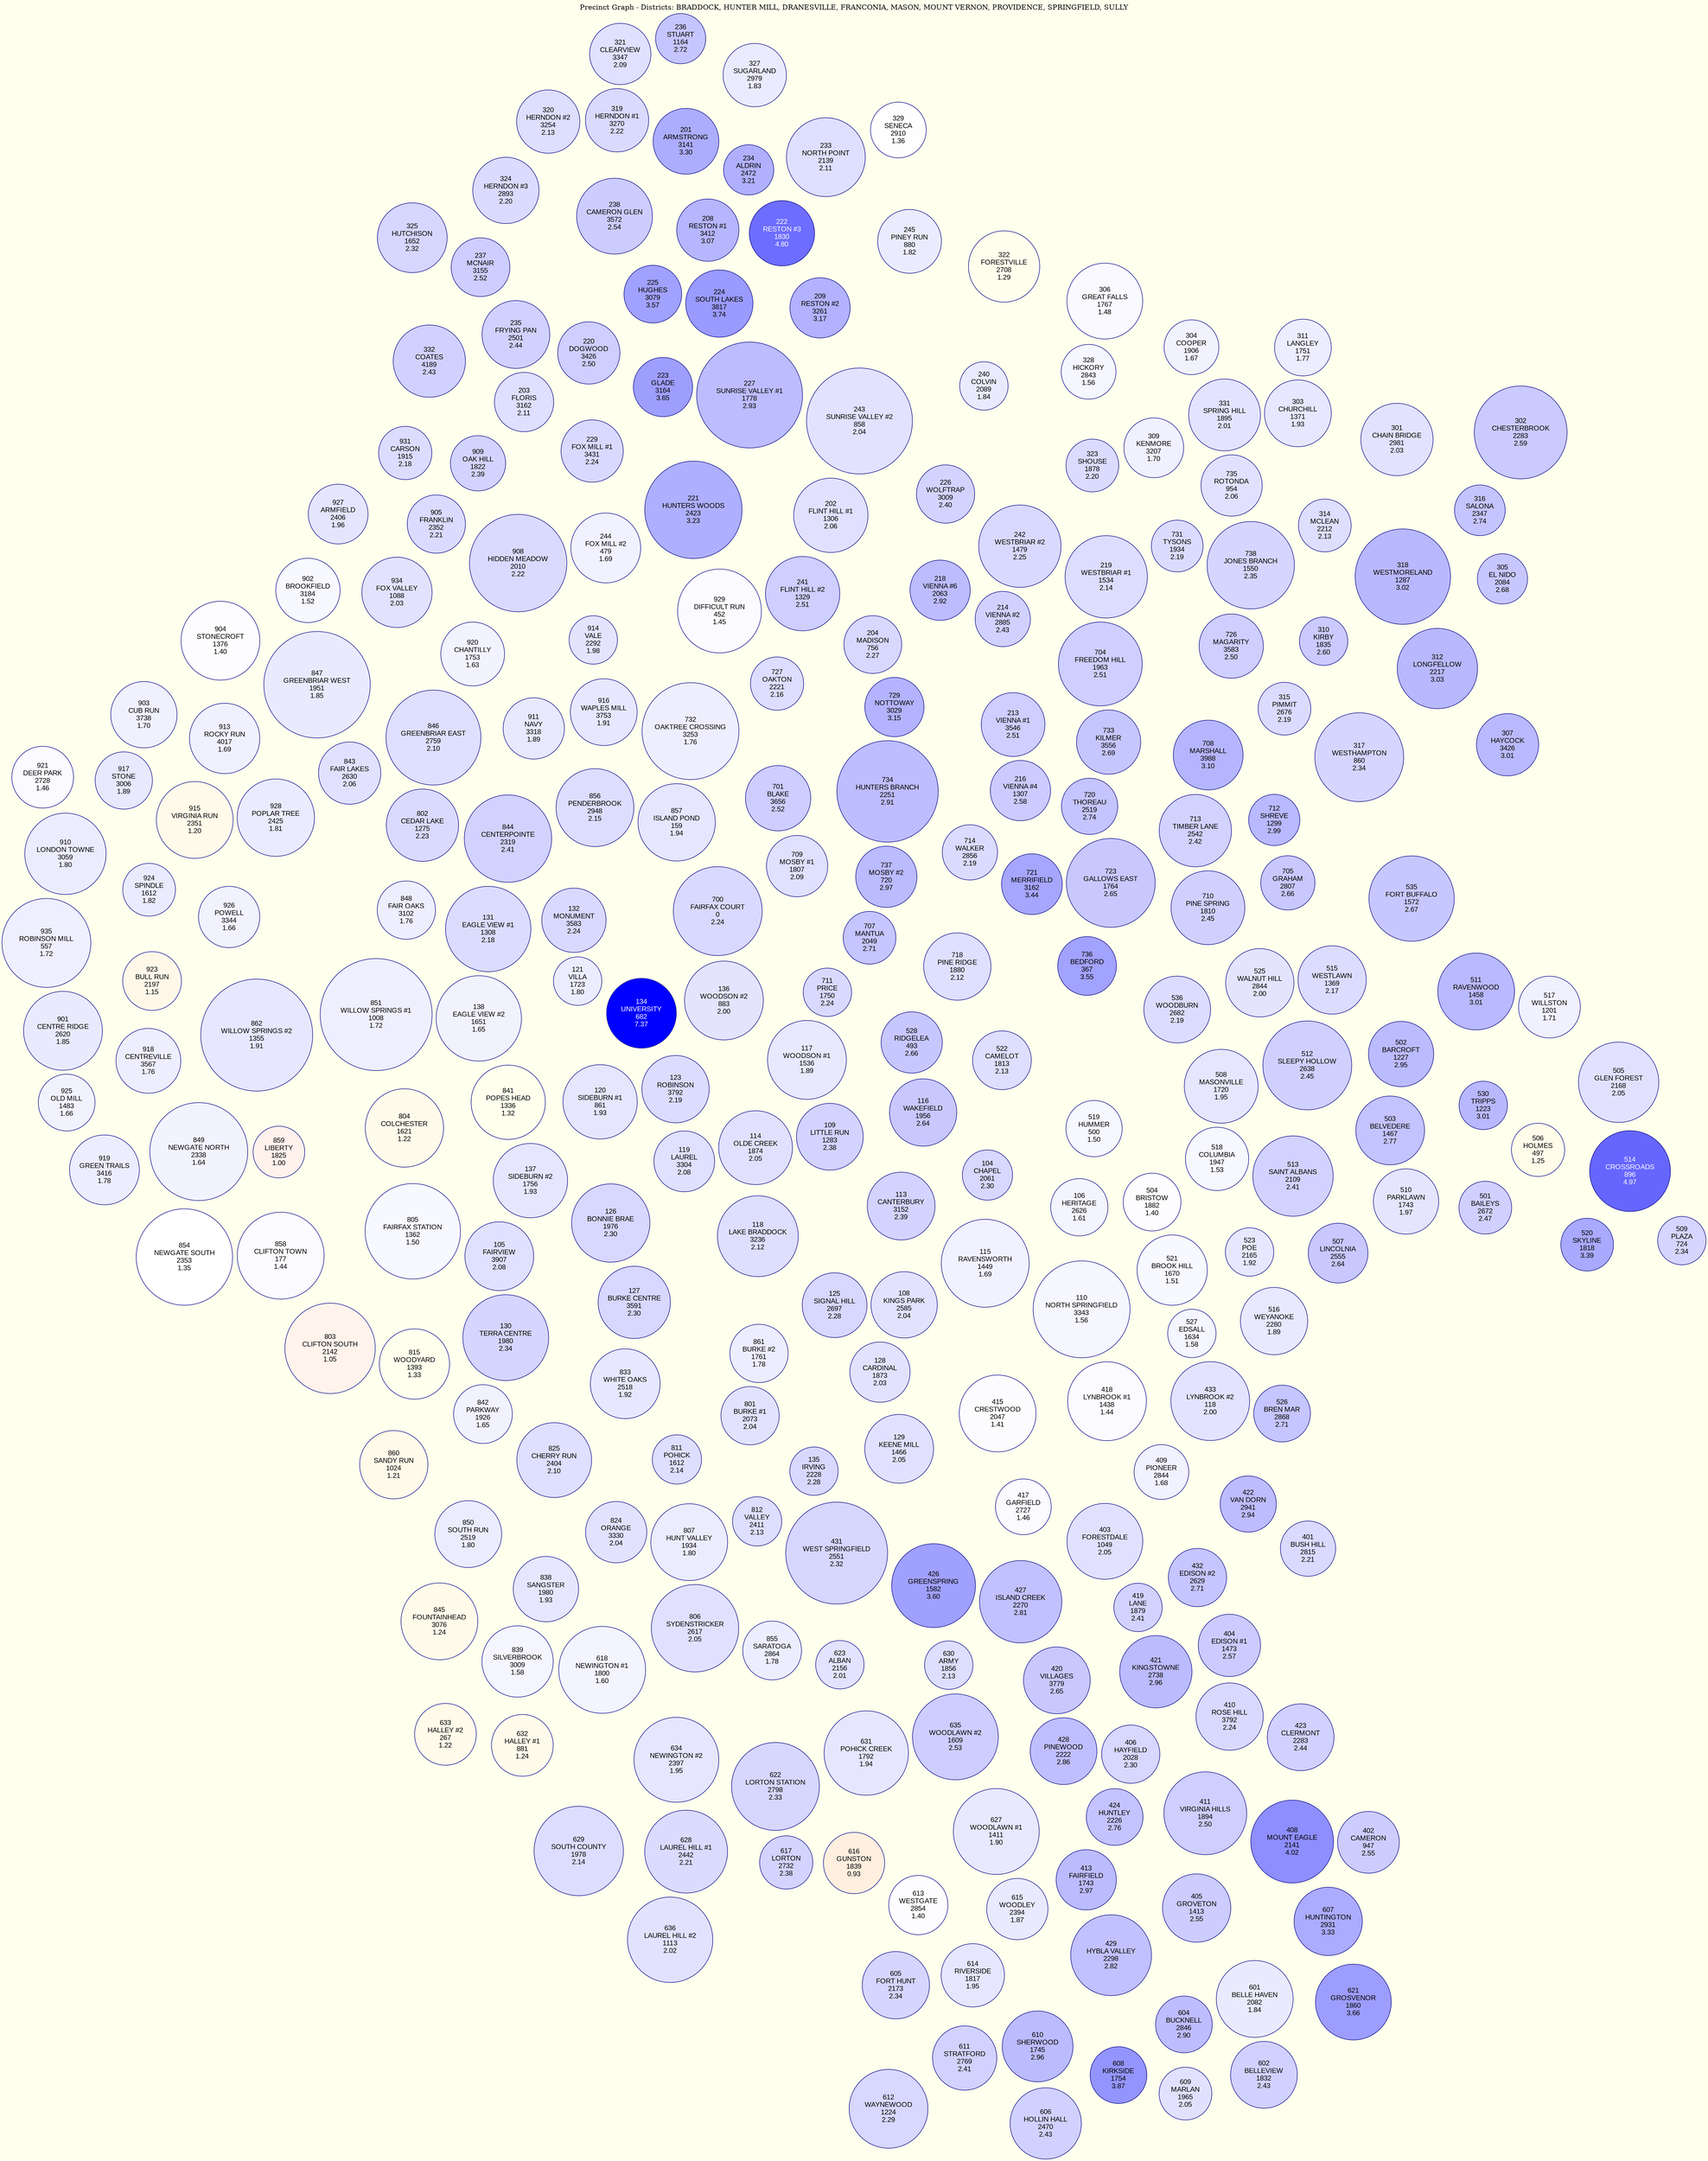 strict graph G {
	graph [bb="0,0,3382.8,4333.1",
		beautify=true,
		bgcolor="#FFFFED",
		label="Precinct Graph - Districts: BRADDOCK, HUNTER MILL, DRANESVILLE, FRANCONIA, MASON, MOUNT VERNON, PROVIDENCE, SPRINGFIELD, SULLY",
		labelloc=t,
		layout=sfdp,
		lheight=0.21,
		lp="1691.4,4321.6",
		lwidth=15.18,
		model=subset,
		overlap=false,
		rotation=105,
		smoothing=triangle,
		splines=none
	];
	node [color=darkblue,
		fontname=Arial,
		label="\N",
		shape=circle,
		style=filled
	];
	edge [color="#666666"];
	subgraph BRADDOCK {
		graph [color=blue,
			label="District BRADDOCK"
		];
		104	[fillcolor="#d7d7ff",
			fontcolor=black,
			height=1.3889,
			label="104\nCHAPEL\n2061\n2.30",
			pos="1652.4,2346",
			width=1.3889];
		106	[fillcolor="#f4f4ff",
			fontcolor=black,
			height=1.5833,
			label="106\nHERITAGE\n2626\n1.61",
			pos="1742.2,2498.6",
			width=1.5833];
		104 -- 106;
		108	[fillcolor="#e2e2ff",
			fontcolor=black,
			height=1.8333,
			label="108\nKINGS PARK\n2585\n2.04",
			pos="1388.5,2467.6",
			width=1.8333];
		104 -- 108;
		113	[fillcolor="#d3d3ff",
			fontcolor=black,
			height=1.875,
			label="113\nCANTERBURY\n3152\n2.39",
			pos="1486.7,2316",
			width=1.875];
		104 -- 113;
		115	[fillcolor="#f1f1ff",
			fontcolor=black,
			height=2.4306,
			label="115\nRAVENSWORTH\n1449\n1.69",
			pos="1550.1,2491.6",
			width=2.4306];
		104 -- 115;
		116	[fillcolor="#c8c8ff",
			fontcolor=black,
			height=1.8611,
			label="116\nWAKEFIELD\n1956\n2.64",
			pos="1630.9,2221",
			width=1.8611];
		104 -- 116;
		522	[fillcolor="#dedeff",
			fontcolor=black,
			height=1.625,
			label="522\nCAMELOT\n1813\n2.13",
			pos="1829.1,2211",
			width=1.625];
		104 -- 522;
		110	[fillcolor="#f6f6ff",
			fontcolor=black,
			height=2.6806,
			label="110\nNORTH SPRINGFIELD\n3343\n1.56",
			pos="1652.6,2683.6",
			width=2.6806];
		106 -- 110;
		504	[fillcolor="#fdfdff",
			fontcolor=black,
			height=1.5972,
			label="504\nBRISTOW\n1882\n1.40",
			pos="1874.5,2575.4",
			width=1.5972];
		106 -- 504;
		519	[fillcolor="#f7f7ff",
			fontcolor=black,
			height=1.5556,
			label="519\nHUMMER\n500\n1.50",
			pos="1917.2,2384.3",
			width=1.5556];
		106 -- 519;
		521	[fillcolor="#f8f8ff",
			fontcolor=black,
			height=1.9444,
			label="521\nBROOK HILL\n1670\n1.51",
			pos="1833.6,2712.2",
			width=1.9444];
		106 -- 521;
		108 -- 113;
		108 -- 115;
		125	[fillcolor="#d7d7ff",
			fontcolor=black,
			height=1.7917,
			label="125\nSIGNAL HILL\n2697\n2.28",
			pos="1258.4,2329",
			width=1.7917];
		108 -- 125;
		128	[fillcolor="#e2e2ff",
			fontcolor=black,
			height=1.6667,
			label="128\nCARDINAL\n1873\n2.03",
			pos="1292.1,2602.7",
			width=1.6667];
		108 -- 128;
		113 -- 116;
		113 -- 125;
		116 -- 522;
		117	[fillcolor="#e8e8ff",
			fontcolor=black,
			height=2.1806,
			label="117\nWOODSON #1\n1536\n1.89",
			pos="1466.7,1988.4",
			width=2.1806];
		116 -- 117;
		528	[fillcolor="#c7c7ff",
			fontcolor=black,
			height=1.6944,
			label="528\nRIDGELEA\n493\n2.66",
			pos="1701.5,2084.9",
			width=1.6944];
		116 -- 528;
		110 -- 115;
		110 -- 521;
		415	[fillcolor="#fcfcff",
			fontcolor=black,
			height=2.125,
			label="415\nCRESTWOOD\n2047\n1.41",
			pos="1445,2761.1",
			width=2.125];
		110 -- 415;
		418	[fillcolor="#fbfbff",
			fontcolor=black,
			height=2.1806,
			label="418\nLYNBROOK #1\n1438\n1.44",
			pos="1672.9,2866.7",
			width=2.1806];
		110 -- 418;
		527	[fillcolor="#f5f5ff",
			fontcolor=black,
			height=1.3356,
			label="527\nEDSALL\n1634\n1.58",
			pos="1883.3,2838.8",
			width=1.3356];
		110 -- 527;
		861	[fillcolor="#ededff",
			fontcolor=black,
			height=1.6111,
			label="861\nBURKE #2\n1761\n1.78",
			pos="1091.1,2421.3",
			width=1.6111];
		125 -- 861;
		128 -- 861;
		128 -- 415;
		129	[fillcolor="#e1e1ff",
			fontcolor=black,
			height=1.9028,
			label="129\nKEENE MILL\n1466\n2.05",
			pos="1274.9,2739.5",
			width=1.9028];
		128 -- 129;
		135	[fillcolor="#d8d8ff",
			fontcolor=black,
			height=1.3356,
			label="135\nIRVING\n2228\n2.28",
			pos="1142.2,2689",
			width=1.3356];
		128 -- 135;
		801	[fillcolor="#e2e2ff",
			fontcolor=black,
			height=1.6111,
			label="801\nBURKE #1\n2073\n2.04",
			pos="1055,2574.9",
			width=1.6111];
		128 -- 801;
		117 -- 528;
		123	[fillcolor="#dcdcff",
			fontcolor=black,
			height=1.8611,
			label="123\nROBINSON\n3792\n2.19",
			pos="1233.6,1896.1",
			width=1.8611];
		117 -- 123;
		700	[fillcolor="#d9d9ff",
			fontcolor=black,
			height=2.4583,
			label="700\nFAIRFAX COURT\n0\n2.24",
			pos="1448.6,1647",
			width=2.4583];
		117 -- 700;
		136	[fillcolor="#e4e4ff",
			fontcolor=black,
			height=2.1806,
			label="136\nWOODSON #2\n883\n2.00",
			pos="1387.2,1823.4",
			width=2.1806];
		117 -- 136;
		711	[fillcolor="#d9d9ff",
			fontcolor=black,
			height=1.3356,
			label="711\nPRICE\n1750\n2.24",
			pos="1601.3,1961.5",
			width=1.3356];
		117 -- 711;
		105	[fillcolor="#e0e0ff",
			fontcolor=black,
			height=1.9028,
			label="105\nFAIRVIEW\n3907\n2.08",
			pos="790.84,2080.6",
			width=1.9028];
		126	[fillcolor="#d7d7ff",
			fontcolor=black,
			height=2.1667,
			label="126\nBONNIE BRAE\n1976\n2.30",
			pos="945.52,2073.2",
			width=2.1667];
		105 -- 126;
		127	[fillcolor="#d7d7ff",
			fontcolor=black,
			height=2,
			label="127\nBURKE CENTRE\n3591\n2.30",
			pos="940.09,2244.4",
			width=2];
		105 -- 127;
		130	[fillcolor="#d5d5ff",
			fontcolor=black,
			height=2.375,
			label="130\nTERRA CENTRE\n1980\n2.34",
			pos="724.46,2242.6",
			width=2.375];
		105 -- 130;
		137	[fillcolor="#e6e6ff",
			fontcolor=black,
			height=2.0556,
			label="137\nSIDEBURN #2\n1756\n1.93",
			pos="837.74,1913.1",
			width=2.0556];
		105 -- 137;
		805	[fillcolor="#f8f8ff",
			fontcolor=black,
			height=2.6389,
			label="805\nFAIRFAX STATION\n1362\n1.50",
			pos="657.78,1908.8",
			width=2.6389];
		105 -- 805;
		815	[fillcolor="#ff100100",
			fontcolor=black,
			height=1.9444,
			label="815\nWOODYARD\n1393\n1.33",
			pos="552.62,2161.3",
			width=1.9444];
		105 -- 815;
		126 -- 137;
		127 -- 130;
		127 -- 861;
		833	[fillcolor="#e7e7ff",
			fontcolor=black,
			height=1.9306,
			label="833\nWHITE OAKS\n2518\n1.92",
			pos="846.35,2437",
			width=1.9306];
		127 -- 833;
		130 -- 815;
		842	[fillcolor="#f2f2ff",
			fontcolor=black,
			height=1.625,
			label="842\nPARKWAY\n1926\n1.65",
			pos="578.03,2394.6",
			width=1.625];
		130 -- 842;
		841	[fillcolor="#ff100100",
			fontcolor=black,
			height=2.0556,
			label="841\nPOPES HEAD\n1336\n1.32",
			pos="890.86,1757.1",
			width=2.0556];
		137 -- 841;
		129 -- 415;
		129 -- 135;
		431	[fillcolor="#d6d6ff",
			fontcolor=black,
			height=2.8194,
			label="431\nWEST SPRINGFIELD\n2551\n2.32",
			pos="1096.8,2862.7",
			width=2.8194];
		129 -- 431;
		135 -- 431;
		812	[fillcolor="#dedeff",
			fontcolor=black,
			height=1.3611,
			label="812\nVALLEY\n2411\n2.13",
			pos="961.57,2701.1",
			width=1.3611];
		135 -- 812;
		109	[fillcolor="#d3d3ff",
			fontcolor=black,
			height=1.8472,
			label="109\nLITTLE RUN\n1283\n2.38",
			pos="1453.8,2173.9",
			width=1.8472];
		109 -- 113;
		109 -- 116;
		109 -- 117;
		114	[fillcolor="#e1e1ff",
			fontcolor=black,
			height=2.0417,
			label="114\nOLDE CREEK\n1874\n2.05",
			pos="1299.7,2046.6",
			width=2.0417];
		109 -- 114;
		118	[fillcolor="#dedeff",
			fontcolor=black,
			height=2.2361,
			label="118\nLAKE BRADDOCK\n3236\n2.12",
			pos="1137.2,2175.9",
			width=2.2361];
		109 -- 118;
		114 -- 117;
		114 -- 118;
		114 -- 123;
		118 -- 125;
		118 -- 126;
		118 -- 127;
		118 -- 861;
		118 -- 123;
		119	[fillcolor="#e0e0ff",
			fontcolor=black,
			height=1.6806,
			label="119\nLAUREL\n3304\n2.08",
			pos="1092.1,2026.8",
			width=1.6806];
		118 -- 119;
		123 -- 136;
		134	[fillcolor="#0000ff",
			fontcolor=white,
			height=1.9306,
			label="134\nUNIVERSITY\n682\n7.37",
			pos="1231.1,1742.3",
			width=1.9306];
		123 -- 134;
		136 -- 700;
		119 -- 126;
		119 -- 123;
		120	[fillcolor="#e6e6ff",
			fontcolor=black,
			height=2.0556,
			label="120\nSIDEBURN #1\n861\n1.93",
			pos="1063,1865.1",
			width=2.0556];
		119 -- 120;
		134 -- 700;
		134 -- 136;
		120 -- 126;
		120 -- 137;
		120 -- 841;
		120 -- 123;
		120 -- 134;
		121	[fillcolor="#ececff",
			fontcolor=black,
			height=1.3356,
			label="121\nVILLA\n1723\n1.80",
			pos="1134.5,1604.4",
			width=1.3356];
		121 -- 700;
		121 -- 134;
		132	[fillcolor="#d9d9ff",
			fontcolor=black,
			height=1.7778,
			label="132\nMONUMENT\n3583\n2.24",
			pos="1232.8,1439.9",
			width=1.7778];
		121 -- 132;
		138	[fillcolor="#f2f2ff",
			fontcolor=black,
			height=2.3611,
			label="138\nEAGLE VIEW #2\n1651\n1.65",
			pos="934.16,1590.1",
			width=2.3611];
		121 -- 138;
		132 -- 700;
		132 -- 138;
		848	[fillcolor="#eeeeff",
			fontcolor=black,
			height=1.6111,
			label="848\nFAIR OAKS\n3102\n1.76",
			pos="867.82,1331",
			width=1.6111];
		132 -- 848;
		844	[fillcolor="#d2d2ff",
			fontcolor=black,
			height=2.4167,
			label="844\nCENTERPOINTE\n2319\n2.41",
			pos="1208.9,1232",
			width=2.4167];
		132 -- 844;
		856	[fillcolor="#ddddff",
			fontcolor=black,
			height=2.1528,
			label="856\nPENDERBROOK\n2948\n2.15",
			pos="1381.6,1289.4",
			width=2.1528];
		132 -- 856;
		138 -- 848;
		804	[fillcolor="#ff104104",
			fontcolor=black,
			height=2.1667,
			label="804\nCOLCHESTER\n1621\n1.22",
			pos="725.19,1726.9",
			width=2.1667];
		138 -- 804;
		851	[fillcolor="#efefff",
			fontcolor=black,
			height=3.0972,
			label="851\nWILLOW SPRINGS #1\n1008\n1.72",
			pos="729.6,1525.7",
			width=3.0972];
		138 -- 851;
		131	[fillcolor="#dcdcff",
			fontcolor=black,
			height=2.3611,
			label="131\nEAGLE VIEW #1\n1308\n2.18",
			pos="1037.4,1412",
			width=2.3611];
		131 -- 132;
		131 -- 138;
		131 -- 848;
	}
	subgraph HUNTERMILL {
		graph [color=blue,
			label="District HUNTER MILL"
		];
		201	[fillcolor="#adadff",
			fontcolor=black,
			height=1.8194,
			label="201\nARMSTRONG\n3141\n3.30",
			pos="2184.3,308.58",
			width=1.8194];
		233	[fillcolor="#dfdfff",
			fontcolor=black,
			height=2.1806,
			label="233\nNORTH POINT\n2139\n2.11",
			pos="2414.5,510.71",
			width=2.1806];
		201 -- 233;
		234	[fillcolor="#b0b0ff",
			fontcolor=black,
			height=1.3889,
			label="234\nALDRIN\n2472\n3.21",
			pos="2262.3,432.11",
			width=1.3889];
		201 -- 234;
		236	[fillcolor="#c5c5ff",
			fontcolor=black,
			height=1.3889,
			label="236\nSTUART\n1164\n2.72",
			pos="2301.6,108.44",
			width=1.3889];
		201 -- 236;
		238	[fillcolor="#ccccff",
			fontcolor=black,
			height=2.0972,
			label="238\nCAMERON GLEN\n3572\n2.54",
			pos="1973.9,337.71",
			width=2.0972];
		201 -- 238;
		327	[fillcolor="#ebebff",
			fontcolor=black,
			height=1.75,
			label="327\nSUGARLAND\n2979\n1.83",
			pos="2323.8,297.97",
			width=1.75];
		201 -- 327;
		233 -- 234;
		233 -- 327;
		245	[fillcolor="#ebebff",
			fontcolor=black,
			height=1.7639,
			label="245\nPINEY RUN\n880\n1.82",
			pos="2459.1,740.73",
			width=1.7639];
		233 -- 245;
		329	[fillcolor="#fffefe",
			fontcolor=black,
			height=1.5417,
			label="329\nSENECA\n2910\n1.36",
			pos="2559.2,514.44",
			width=1.5417];
		233 -- 329;
		208	[fillcolor="#b6b6ff",
			fontcolor=black,
			height=1.7222,
			label="208\nRESTON #1\n3412\n3.07",
			pos="2124.6,499.29",
			width=1.7222];
		234 -- 208;
		236 -- 327;
		319	[fillcolor="#dadaff",
			fontcolor=black,
			height=1.75,
			label="319\nHERNDON #1\n3270\n2.22",
			pos="2047.6,190.33",
			width=1.75];
		236 -- 319;
		324	[fillcolor="#dbdbff",
			fontcolor=black,
			height=1.8333,
			label="324\nHERNDON #3\n2893\n2.20",
			pos="1819.1,252.33",
			width=1.8333];
		238 -- 324;
		245 -- 329;
		240	[fillcolor="#eaeaff",
			fontcolor=black,
			height=1.3356,
			label="240\nCOLVIN\n2089\n1.84",
			pos="2485.4,904.13",
			width=1.3356];
		245 -- 240;
		322	[fillcolor="#ff101101",
			fontcolor=black,
			height=1.9722,
			label="322\nFORESTVILLE\n2708\n1.29",
			pos="2612.5,789.29",
			width=1.9722];
		245 -- 322;
		208 -- 238;
		209	[fillcolor="#b2b2ff",
			fontcolor=black,
			height=1.6667,
			label="209\nRESTON #2\n3261\n3.17",
			pos="2301.3,706.05",
			width=1.6667];
		208 -- 209;
		222	[fillcolor="#6d6dff",
			fontcolor=white,
			height=1.8056,
			label="222\nRESTON #3\n1830\n4.80",
			pos="2260.9,569.87",
			width=1.8056];
		208 -- 222;
		224	[fillcolor="#9a9aff",
			fontcolor=black,
			height=1.8611,
			label="224\nSOUTH LAKES\n3817\n3.74",
			pos="2104.8,636.32",
			width=1.8611];
		208 -- 224;
		202	[fillcolor="#e1e1ff",
			fontcolor=black,
			height=2.0556,
			label="202\nFLINT HILL #1\n1306\n2.06",
			pos="2127,1088.1",
			width=2.0556];
		218	[fillcolor="#bcbcff",
			fontcolor=black,
			height=1.6667,
			label="218\nVIENNA #6\n2063\n2.92",
			pos="2114.4,1265.7",
			width=1.6667];
		202 -- 218;
		221	[fillcolor="#afafff",
			fontcolor=black,
			height=2.6944,
			label="221\nHUNTERS WOODS\n2423\n3.23",
			pos="1877.7,885.8",
			width=2.6944];
		202 -- 221;
		226	[fillcolor="#d3d3ff",
			fontcolor=black,
			height=1.6111,
			label="226\nWOLFTRAP\n3009\n2.40",
			pos="2309.2,1091.9",
			width=1.6111];
		202 -- 226;
		241	[fillcolor="#ceceff",
			fontcolor=black,
			height=2.0556,
			label="241\nFLINT HILL #2\n1329\n2.51",
			pos="1957.1,1141",
			width=2.0556];
		202 -- 241;
		243	[fillcolor="#e2e2ff",
			fontcolor=black,
			height=2.9306,
			label="243\nSUNRISE VALLEY #2\n858\n2.04",
			pos="2321.7,920.31",
			width=2.9306];
		202 -- 243;
		218 -- 241;
		229	[fillcolor="#d9d9ff",
			fontcolor=black,
			height=1.7222,
			label="229\nFOX MILL #1\n3431\n2.24",
			pos="1710.6,745.36",
			width=1.7222];
		221 -- 229;
		227	[fillcolor="#bcbcff",
			fontcolor=black,
			height=2.9306,
			label="227\nSUNRISE VALLEY #1\n1778\n2.93",
			pos="2102.6,817.08",
			width=2.9306];
		221 -- 227;
		223	[fillcolor="#9e9eff",
			fontcolor=black,
			height=1.6389,
			label="223\nGLADE\n3164\n3.65",
			pos="1929.9,674.44",
			width=1.6389];
		221 -- 223;
		244	[fillcolor="#f1f1ff",
			fontcolor=black,
			height=1.9306,
			label="244\nFOX MILL #2\n479\n1.69",
			pos="1695.7,887.76",
			width=1.9306];
		221 -- 244;
		914	[fillcolor="#e4e4ff",
			fontcolor=black,
			height=1.3356,
			label="914\nVALE\n2292\n1.98",
			pos="1552.5,989.82",
			width=1.3356];
		221 -- 914;
		929	[fillcolor="#fbfbff",
			fontcolor=black,
			height=2.3194,
			label="929\nDIFFICULT RUN\n452\n1.45",
			pos="1791.5,1074.4",
			width=2.3194];
		221 -- 929;
		226 -- 243;
		226 -- 240;
		242	[fillcolor="#d9d9ff",
			fontcolor=black,
			height=2.2778,
			label="242\nWESTBRIAR #2\n1479\n2.25",
			pos="2401,1242.6",
			width=2.2778];
		226 -- 242;
		241 -- 929;
		727	[fillcolor="#ddddff",
			fontcolor=black,
			height=1.4722,
			label="727\nOAKTON\n2221\n2.16",
			pos="1815.3,1291.8",
			width=1.4722];
		241 -- 727;
		229 -- 244;
		220	[fillcolor="#ceceff",
			fontcolor=black,
			height=1.7222,
			label="220\nDOGWOOD\n3426\n2.50",
			pos="1844.3,545.38",
			width=1.7222];
		229 -- 220;
		908	[fillcolor="#dadaff",
			fontcolor=black,
			height=2.6944,
			label="908\nHIDDEN MEADOW\n2010\n2.22",
			pos="1515.9,790.88",
			width=2.6944];
		229 -- 908;
		227 -- 243;
		223 -- 227;
		223 -- 224;
		225	[fillcolor="#a1a1ff",
			fontcolor=black,
			height=1.5972,
			label="225\nHUGHES\n3079\n3.57",
			pos="1972,531.5",
			width=1.5972];
		223 -- 225;
		244 -- 914;
		240 -- 243;
		309	[fillcolor="#f0f0ff",
			fontcolor=black,
			height=1.6528,
			label="309\nKENMORE\n3207\n1.70",
			pos="2683,1209.3",
			width=1.6528];
		240 -- 309;
		323	[fillcolor="#dbdbff",
			fontcolor=black,
			height=1.4583,
			label="323\nSHOUSE\n1878\n2.20",
			pos="2543.5,1151.4",
			width=1.4583];
		240 -- 323;
		328	[fillcolor="#f6f6ff",
			fontcolor=black,
			height=1.5139,
			label="328\nHICKORY\n2843\n1.56",
			pos="2643.4,1036.4",
			width=1.5139];
		240 -- 328;
		242 -- 323;
		203	[fillcolor="#dfdfff",
			fontcolor=black,
			height=1.6389,
			label="203\nFLORIS\n3162\n2.11",
			pos="1588.8,596.52",
			width=1.6389];
		203 -- 229;
		235	[fillcolor="#d1d1ff",
			fontcolor=black,
			height=1.875,
			label="235\nFRYING PAN\n2501\n2.44",
			pos="1706.8,461.88",
			width=1.875];
		203 -- 235;
		332	[fillcolor="#d1d1ff",
			fontcolor=black,
			height=2,
			label="332\nCOATES\n4189\n2.43",
			pos="1512,428.9",
			width=2];
		203 -- 332;
		909	[fillcolor="#d3d3ff",
			fontcolor=black,
			height=1.5278,
			label="909\nOAK HILL\n1822\n2.39",
			pos="1466.8,630.81",
			width=1.5278];
		203 -- 909;
		931	[fillcolor="#dcdcff",
			fontcolor=black,
			height=1.4722,
			label="931\nCARSON\n1915\n2.18",
			pos="1346.2,514.62",
			width=1.4722];
		203 -- 931;
		235 -- 324;
		235 -- 332;
		237	[fillcolor="#cdcdff",
			fontcolor=black,
			height=1.625,
			label="237\nMCNAIR\n3155\n2.52",
			pos="1686.4,327.86",
			width=1.625];
		235 -- 237;
		220 -- 238;
		220 -- 208;
		220 -- 324;
		220 -- 221;
		220 -- 223;
		220 -- 203;
		220 -- 235;
		220 -- 237;
		220 -- 225;
		237 -- 324;
		237 -- 332;
		204	[fillcolor="#d8d8ff",
			fontcolor=black,
			height=1.5972,
			label="204\nMADISON\n756\n2.27",
			pos="1983.5,1280.6",
			width=1.5972];
		204 -- 218;
		204 -- 241;
		204 -- 727;
		729	[fillcolor="#b3b3ff",
			fontcolor=black,
			height=1.6389,
			label="729\nNOTTOWAY\n3029\n3.15",
			pos="1954,1405.2",
			width=1.6389];
		204 -- 729;
		209 -- 233;
		209 -- 245;
		209 -- 227;
		209 -- 240;
		209 -- 222;
		209 -- 224;
		222 -- 234;
		224 -- 227;
		224 -- 220;
		224 -- 225;
		213	[fillcolor="#ceceff",
			fontcolor=black,
			height=1.7639,
			label="213\nVIENNA #1\n3546\n2.51",
			pos="2227,1530.5",
			width=1.7639];
		213 -- 218;
		214	[fillcolor="#d1d1ff",
			fontcolor=black,
			height=1.5278,
			label="214\nVIENNA #2\n2885\n2.43",
			pos="2256,1347.8",
			width=1.5278];
		213 -- 214;
		216	[fillcolor="#cbcbff",
			fontcolor=black,
			height=1.6667,
			label="216\nVIENNA #4\n1307\n2.58",
			pos="2184.4,1662.7",
			width=1.6667];
		213 -- 216;
		704	[fillcolor="#ceceff",
			fontcolor=black,
			height=2.3194,
			label="704\nFREEDOM HILL\n1963\n2.51",
			pos="2444.1,1591.9",
			width=2.3194];
		213 -- 704;
		720	[fillcolor="#c4c4ff",
			fontcolor=black,
			height=1.5556,
			label="720\nTHOREAU\n2519\n2.74",
			pos="2282.5,1865.8",
			width=1.5556];
		213 -- 720;
		733	[fillcolor="#c6c6ff",
			fontcolor=black,
			height=1.7778,
			label="733\nKILMER\n3556\n2.69",
			pos="2410.6,1747.5",
			width=1.7778];
		213 -- 733;
		214 -- 202;
		214 -- 218;
		214 -- 226;
		214 -- 242;
		219	[fillcolor="#ddddff",
			fontcolor=black,
			height=2.2778,
			label="219\nWESTBRIAR #1\n1534\n2.14",
			pos="2484.4,1415",
			width=2.2778];
		214 -- 219;
		216 -- 720;
		714	[fillcolor="#dbdbff",
			fontcolor=black,
			height=1.5278,
			label="714\nWALKER\n2856\n2.19",
			pos="2061.2,1737.3",
			width=1.5278];
		216 -- 714;
		219 -- 242;
		219 -- 704;
		731	[fillcolor="#dbdbff",
			fontcolor=black,
			height=1.4306,
			label="731\nTYSONS\n1934\n2.19",
			pos="2630.2,1550.5",
			width=1.4306];
		219 -- 731;
	}
	subgraph DRANESVILLE {
		graph [color=blue,
			label="District DRANESVILLE"
		];
		201;
		327;
		201 -- 327;
		233;
		233 -- 327;
		329;
		233 -- 329;
		236;
		236 -- 327;
		319;
		236 -- 319;
		238;
		324;
		238 -- 324;
		327 -- 329;
		245;
		245 -- 329;
		322;
		245 -- 322;
		319 -- 327;
		319 -- 324;
		320	[fillcolor="#dedeff",
			fontcolor=black,
			height=1.75,
			label="320\nHERNDON #2\n3254\n2.13",
			pos="1913,115.28",
			width=1.75];
		319 -- 320;
		321	[fillcolor="#e0e0ff",
			fontcolor=black,
			height=1.6944,
			label="321\nCLEARVIEW\n3347\n2.09",
			pos="2181.2,61",
			width=1.6944];
		319 -- 321;
		332;
		324 -- 332;
		325	[fillcolor="#d6d6ff",
			fontcolor=black,
			height=1.9306,
			label="325\nHUTCHISON\n1652\n2.32",
			pos="1613,191.72",
			width=1.9306];
		324 -- 325;
		240;
		309;
		240 -- 309;
		323;
		240 -- 323;
		328;
		240 -- 328;
		242;
		242 -- 323;
		203;
		203 -- 332;
		235;
		235 -- 332;
		927	[fillcolor="#e5e5ff",
			fontcolor=black,
			height=1.6528,
			label="927\nARMFIELD\n2406\n1.96",
			pos="1220.1,522.5",
			width=1.6528];
		332 -- 927;
		220;
		220 -- 324;
		237;
		237 -- 324;
		237 -- 332;
		309 -- 323;
		309 -- 328;
		731;
		309 -- 731;
		331	[fillcolor="#e3e3ff",
			fontcolor=black,
			height=1.9861,
			label="331\nSPRING HILL\n1895\n2.01",
			pos="2830.1,1339.8",
			width=1.9861];
		309 -- 331;
		219;
		323 -- 219;
		322 -- 329;
		322 -- 328;
		325 -- 332;
		320 -- 324;
		320 -- 325;
		320 -- 321;
		321 -- 327;
		738	[fillcolor="#d5d5ff",
			fontcolor=black,
			height=2.4167,
			label="738\nJONES BRANCH\n1550\n2.35",
			pos="2766.9,1707.9",
			width=2.4167];
		331 -- 738;
		301	[fillcolor="#e2e2ff",
			fontcolor=black,
			height=2,
			label="301\nCHAIN BRIDGE\n2981\n2.03",
			pos="3070.5,1603.9",
			width=2];
		302	[fillcolor="#cacaff",
			fontcolor=black,
			height=2.5694,
			label="302\nCHESTERBROOK\n2283\n2.59",
			pos="3290.3,1787",
			width=2.5694];
		301 -- 302;
		303	[fillcolor="#e7e7ff",
			fontcolor=black,
			height=1.8472,
			label="303\nCHURCHILL\n1371\n1.93",
			pos="2981,1449.5",
			width=1.8472];
		301 -- 303;
		311	[fillcolor="#ededff",
			fontcolor=black,
			height=1.5694,
			label="311\nLANGLEY\n1751\n1.77",
			pos="3076.9,1302",
			width=1.5694];
		301 -- 311;
		314	[fillcolor="#dedeff",
			fontcolor=black,
			height=1.4583,
			label="314\nMCLEAN\n2212\n2.13",
			pos="2914.6,1717.5",
			width=1.4583];
		301 -- 314;
		316	[fillcolor="#c4c4ff",
			fontcolor=black,
			height=1.4028,
			label="316\nSALONA\n2347\n2.74",
			pos="3139,1848.2",
			width=1.4028];
		301 -- 316;
		302 -- 316;
		305	[fillcolor="#c7c7ff",
			fontcolor=black,
			height=1.3889,
			label="305\nEL NIDO\n2084\n2.68",
			pos="3140,2003.7",
			width=1.3889];
		302 -- 305;
		303 -- 311;
		303 -- 314;
		304	[fillcolor="#f2f2ff",
			fontcolor=black,
			height=1.5139,
			label="304\nCOOPER\n1906\n1.67",
			pos="2836.7,1191.7",
			width=1.5139];
		303 -- 304;
		314 -- 331;
		318	[fillcolor="#b8b8ff",
			fontcolor=black,
			height=2.6389,
			label="318\nWESTMORELAND\n1287\n3.02",
			pos="2985.5,1878.7",
			width=2.6389];
		314 -- 318;
		726	[fillcolor="#ceceff",
			fontcolor=black,
			height=1.7778,
			label="726\nMAGARITY\n3583\n2.50",
			pos="2600.9,1804.6",
			width=1.7778];
		314 -- 726;
		316 -- 318;
		305 -- 316;
		305 -- 318;
		307	[fillcolor="#b9b9ff",
			fontcolor=black,
			height=1.7222,
			label="307\nHAYCOCK\n3426\n3.01",
			pos="2971.9,2215",
			width=1.7222];
		305 -- 307;
		312	[fillcolor="#b8b8ff",
			fontcolor=black,
			height=2.2222,
			label="312\nLONGFELLOW\n2217\n3.03",
			pos="2920.2,2062.6",
			width=2.2222];
		305 -- 312;
		304 -- 309;
		304 -- 328;
		304 -- 331;
		304 -- 311;
		306	[fillcolor="#f9f9ff",
			fontcolor=black,
			height=2.0972,
			label="306\nGREAT FALLS\n1767\n1.48",
			pos="2781.5,930.59",
			width=2.0972];
		304 -- 306;
		307 -- 312;
		317	[fillcolor="#d5d5ff",
			fontcolor=black,
			height=2.4583,
			label="317\nWESTHAMPTON\n860\n2.34",
			pos="2743.6,2110.9",
			width=2.4583];
		307 -- 317;
		312 -- 318;
		312 -- 317;
		306 -- 328;
		306 -- 322;
		708	[fillcolor="#b5b5ff",
			fontcolor=black,
			height=1.9306,
			label="708\nMARSHALL\n3988\n3.10",
			pos="2459.3,1917.5",
			width=1.9306];
		317 -- 708;
		310	[fillcolor="#cacaff",
			fontcolor=black,
			height=1.3356,
			label="310\nKIRBY\n1835\n2.60",
			pos="2829.8,1892.1",
			width=1.3356];
		310 -- 314;
		310 -- 318;
		310 -- 312;
		315	[fillcolor="#dbdbff",
			fontcolor=black,
			height=1.4583,
			label="315\nPIMMIT\n2676\n2.19",
			pos="2647.7,1935.3",
			width=1.4583];
		310 -- 315;
		315 -- 726;
		315 -- 317;
		315 -- 708;
	}
	subgraph FRANCONIA {
		graph [color=blue,
			label="District FRANCONIA"
		];
		110;
		415;
		110 -- 415;
		128;
		128 -- 415;
		418;
		415 -- 418;
		417	[fillcolor="#fafaff",
			fontcolor=black,
			height=1.5417,
			label="417\nGARFIELD\n2727\n1.46",
			pos="1372.3,2953.1",
			width=1.5417];
		415 -- 417;
		433	[fillcolor="#e3e3ff",
			fontcolor=black,
			height=2.1806,
			label="433\nLYNBROOK #2\n118\n2.00",
			pos="1824.3,3081.2",
			width=2.1806];
		418 -- 433;
		527;
		129;
		129 -- 415;
		431;
		129 -- 431;
		135;
		135 -- 431;
		812;
		431 -- 812;
		623	[fillcolor="#e3e3ff",
			fontcolor=black,
			height=1.3356,
			label="623\nALBAN\n2156\n2.01",
			pos="963.86,3144.8",
			width=1.3356];
		431 -- 623;
		855	[fillcolor="#ededff",
			fontcolor=black,
			height=1.625,
			label="855\nSARATOGA\n2864\n1.78",
			pos="834.07,3105.3",
			width=1.625];
		431 -- 855;
		417 -- 418;
		417 -- 431;
		417 -- 623;
		426	[fillcolor="#a0a0ff",
			fontcolor=black,
			height=2.3194,
			label="426\nGREENSPRING\n1582\n3.60",
			pos="1205.9,3056.8",
			width=2.3194];
		417 -- 426;
		427	[fillcolor="#c1c1ff",
			fontcolor=black,
			height=2.2778,
			label="427\nISLAND CREEK\n2270\n2.81",
			pos="1379.5,3181.3",
			width=2.2778];
		417 -- 427;
		630	[fillcolor="#dedeff",
			fontcolor=black,
			height=1.3356,
			label="630\nARMY\n1856\n2.13",
			pos="1203,3211.5",
			width=1.3356];
		417 -- 630;
		433 -- 527;
		401	[fillcolor="#dadaff",
			fontcolor=black,
			height=1.5278,
			label="401\nBUSH HILL\n2815\n2.21",
			pos="1881.2,3424",
			width=1.5278];
		410	[fillcolor="#d9d9ff",
			fontcolor=black,
			height=1.8611,
			label="410\nROSE HILL\n3792\n2.24",
			pos="1701.2,3640.6",
			width=1.8611];
		401 -- 410;
		422	[fillcolor="#bcbcff",
			fontcolor=black,
			height=1.5556,
			label="422\nVAN DORN\n2941\n2.94",
			pos="1840.2,3224.4",
			width=1.5556];
		401 -- 422;
		423	[fillcolor="#d1d1ff",
			fontcolor=black,
			height=1.8472,
			label="423\nCLERMONT\n2283\n2.44",
			pos="1853.7,3745.1",
			width=1.8472];
		401 -- 423;
		526	[fillcolor="#c5c5ff",
			fontcolor=black,
			height=1.5694,
			label="526\nBREN MAR\n2868\n2.71",
			pos="1983.4,3158.3",
			width=1.5694];
		401 -- 526;
		410 -- 423;
		420	[fillcolor="#c8c8ff",
			fontcolor=black,
			height=1.8472,
			label="420\nVILLAGES\n3779\n2.65",
			pos="1420.1,3368.1",
			width=1.8472];
		410 -- 420;
		411	[fillcolor="#ceceff",
			fontcolor=black,
			height=2.2917,
			label="411\nVIRGINIA HILLS\n1894\n2.50",
			pos="1536.5,3690.2",
			width=2.2917];
		410 -- 411;
		432	[fillcolor="#c5c5ff",
			fontcolor=black,
			height=1.6111,
			label="432\nEDISON #2\n2629\n2.71",
			pos="1714.3,3277.1",
			width=1.6111];
		422 -- 432;
		408	[fillcolor="#8e8eff",
			fontcolor=black,
			height=2.2917,
			label="408\nMOUNT EAGLE\n2141\n4.02",
			pos="1696.6,3863.4",
			width=2.2917];
		423 -- 408;
		420 -- 427;
		420 -- 630;
		421	[fillcolor="#bbbbff",
			fontcolor=black,
			height=2,
			label="421\nKINGSTOWNE\n2738\n2.96",
			pos="1569.9,3403.6",
			width=2];
		420 -- 421;
		635	[fillcolor="#cdcdff",
			fontcolor=black,
			height=2.375,
			label="635\nWOODLAWN #2\n1609\n2.53",
			pos="1191.5,3439",
			width=2.375];
		420 -- 635;
		411 -- 423;
		406	[fillcolor="#d7d7ff",
			fontcolor=black,
			height=1.6111,
			label="406\nHAYFIELD\n2028\n2.30",
			pos="1506.4,3541.7",
			width=1.6111];
		411 -- 406;
		408 -- 411;
		607	[fillcolor="#ababff",
			fontcolor=black,
			height=1.8889,
			label="607\nHUNTINGTON\n2931\n3.33",
			pos="1698.9,4022",
			width=1.8889];
		408 -- 607;
		402	[fillcolor="#ccccff",
			fontcolor=black,
			height=1.7083,
			label="402\nCAMERON\n947\n2.55",
			pos="1849,3887.8",
			width=1.7083];
		402 -- 423;
		402 -- 408;
		402 -- 607;
		621	[fillcolor="#9d9dff",
			fontcolor=black,
			height=2.0972,
			label="621\nGROSVENOR\n1860\n3.66",
			pos="1689.2,4173.5",
			width=2.0972];
		402 -- 621;
		403	[fillcolor="#e1e1ff",
			fontcolor=black,
			height=2.0972,
			label="403\nFORESTDALE\n1049\n2.05",
			pos="1545.1,3143.8",
			width=2.0972];
		403 -- 417;
		403 -- 432;
		409	[fillcolor="#f1f1ff",
			fontcolor=black,
			height=1.5139,
			label="409\nPIONEER\n2844\n1.68",
			pos="1683.2,3007.8",
			width=1.5139];
		403 -- 409;
		409 -- 417;
		409 -- 433;
		409 -- 422;
		409 -- 526;
		426 -- 431;
		427 -- 630;
		404	[fillcolor="#cbcbff",
			fontcolor=black,
			height=1.7222,
			label="404\nEDISON #1\n1473\n2.57",
			pos="1725.1,3452.6",
			width=1.7222];
		404 -- 410;
		404 -- 422;
		404 -- 420;
		404 -- 432;
		404 -- 421;
		421 -- 432;
		421 -- 427;
		405	[fillcolor="#ccccff",
			fontcolor=black,
			height=1.8889,
			label="405\nGROVETON\n1413\n2.55",
			pos="1478.6,3939.9",
			width=1.8889];
		405 -- 411;
		405 -- 408;
		424	[fillcolor="#c3c3ff",
			fontcolor=black,
			height=1.5694,
			label="424\nHUNTLEY\n2226\n2.76",
			pos="1389.4,3715.7",
			width=1.5694];
		405 -- 424;
		429	[fillcolor="#c1c1ff",
			fontcolor=black,
			height=2.2361,
			label="429\nHYBLA VALLEY\n2298\n2.82",
			pos="1260.8,3988.8",
			width=2.2361];
		405 -- 429;
		604	[fillcolor="#bdbdff",
			fontcolor=black,
			height=1.5694,
			label="604\nBUCKNELL\n2846\n2.90",
			pos="1336.6,4137.5",
			width=1.5694];
		405 -- 604;
		601	[fillcolor="#eaeaff",
			fontcolor=black,
			height=2.125,
			label="601\nBELLE HAVEN\n2082\n1.84",
			pos="1514.8,4092.5",
			width=2.125];
		405 -- 601;
		424 -- 411;
		424 -- 635;
		424 -- 429;
		428	[fillcolor="#bfbfff",
			fontcolor=black,
			height=1.8472,
			label="428\nPINEWOOD\n2222\n2.86",
			pos="1364.8,3541.6",
			width=1.8472];
		424 -- 428;
		627	[fillcolor="#e8e8ff",
			fontcolor=black,
			height=2.375,
			label="627\nWOODLAWN #1\n1411\n1.90",
			pos="1191,3619.5",
			width=2.375];
		424 -- 627;
		429 -- 604;
		608	[fillcolor="#9494ff",
			fontcolor=black,
			height=1.5694,
			label="608\nKIRKSIDE\n1754\n3.87",
			pos="1214,4134",
			width=1.5694];
		429 -- 608;
		610	[fillcolor="#bbbbff",
			fontcolor=black,
			height=1.9583,
			label="610\nSHERWOOD\n1745\n2.96",
			pos="1101.7,3977.6",
			width=1.9583];
		429 -- 610;
		406 -- 410;
		406 -- 420;
		406 -- 635;
		406 -- 424;
		428 -- 403;
		428 -- 627;
		615	[fillcolor="#e9e9ff",
			fontcolor=black,
			height=1.6944,
			label="615\nWOODLEY\n2394\n1.87",
			pos="1134.6,3776.6",
			width=1.6944];
		428 -- 615;
		413	[fillcolor="#bbbbff",
			fontcolor=black,
			height=1.6667,
			label="413\nFAIRFIELD\n1743\n2.97",
			pos="1265.3,3840.3",
			width=1.6667];
		413 -- 424;
		413 -- 429;
		413 -- 428;
		413 -- 615;
		419	[fillcolor="#d2d2ff",
			fontcolor=black,
			height=1.3356,
			label="419\nLANE\n1879\n2.41",
			pos="1555.1,3275.5",
			width=1.3356];
		419 -- 432;
		419 -- 427;
		419 -- 421;
	}
	subgraph MASON {
		graph [color=blue,
			label="District MASON"
		];
		104;
		522;
		104 -- 522;
		106;
		504;
		106 -- 504;
		519;
		106 -- 519;
		521;
		106 -- 521;
		116;
		116 -- 522;
		528;
		116 -- 528;
		522 -- 528;
		718	[fillcolor="#dfdfff",
			fontcolor=black,
			height=1.8611,
			label="718\nPINE RIDGE\n1880\n2.12",
			pos="1837.6,2026.9",
			width=1.8611];
		522 -- 718;
		736	[fillcolor="#a2a2ff",
			fontcolor=black,
			height=1.625,
			label="736\nBEDFORD\n367\n3.55",
			pos="1971.1,2155.8",
			width=1.625];
		522 -- 736;
		110;
		110 -- 521;
		527;
		110 -- 527;
		504 -- 521;
		518	[fillcolor="#f7f7ff",
			fontcolor=black,
			height=1.75,
			label="518\nCOLUMBIA\n1947\n1.53",
			pos="2004.1,2585.1",
			width=1.75];
		504 -- 518;
		519 -- 522;
		536	[fillcolor="#dcdcff",
			fontcolor=black,
			height=1.8472,
			label="536\nWOODBURN\n2682\n2.19",
			pos="2089.6,2291.3",
			width=1.8472];
		519 -- 536;
		521 -- 527;
		523	[fillcolor="#e7e7ff",
			fontcolor=black,
			height=1.3356,
			label="523\nPOE\n2165\n1.92",
			pos="1986.5,2734.5",
			width=1.3356];
		521 -- 523;
		117;
		117 -- 528;
		711;
		528 -- 711;
		528 -- 718;
		418;
		527 -- 418;
		433;
		433 -- 527;
		401;
		526;
		401 -- 526;
		526 -- 527;
		518 -- 519;
		518 -- 521;
		512	[fillcolor="#d0d0ff",
			fontcolor=black,
			height=2.4583,
			label="512\nSLEEPY HOLLOW\n2638\n2.45",
			pos="2282.3,2556.5",
			width=2.4583];
		518 -- 512;
		536 -- 736;
		710	[fillcolor="#d0d0ff",
			fontcolor=black,
			height=2.0417,
			label="710\nPINE SPRING\n1810\n2.45",
			pos="2237.8,2215.7",
			width=2.0417];
		536 -- 710;
		523 -- 527;
		523 -- 518;
		501	[fillcolor="#d0d0ff",
			fontcolor=black,
			height=1.4583,
			label="501\nBAILEYS\n2672\n2.47",
			pos="2373.1,2932.7",
			width=1.4583];
		506	[fillcolor="#ff103103",
			fontcolor=black,
			height=1.4722,
			label="506\nHOLMES\n497\n1.25",
			pos="2655.8,2888.2",
			width=1.4722];
		501 -- 506;
		510	[fillcolor="#e5e5ff",
			fontcolor=black,
			height=1.8056,
			label="510\nPARKLAWN\n1743\n1.97",
			pos="2247.6,2889.5",
			width=1.8056];
		501 -- 510;
		520	[fillcolor="#a9a9ff",
			fontcolor=black,
			height=1.4583,
			label="520\nSKYLINE\n1818\n3.39",
			pos="2497.3,3087.4",
			width=1.4583];
		501 -- 520;
		530	[fillcolor="#b8b8ff",
			fontcolor=black,
			height=1.3356,
			label="530\nTRIPPS\n1223\n3.01",
			pos="2608,2729.6",
			width=1.3356];
		506 -- 530;
		502	[fillcolor="#bbbbff",
			fontcolor=black,
			height=1.8056,
			label="502\nBARCROFT\n1227\n2.95",
			pos="2503.6,2608.4",
			width=1.8056];
		502 -- 530;
		503	[fillcolor="#c3c3ff",
			fontcolor=black,
			height=1.9028,
			label="503\nBELVEDERE\n1467\n2.77",
			pos="2361.7,2747.9",
			width=1.9028];
		502 -- 503;
		511	[fillcolor="#b9b9ff",
			fontcolor=black,
			height=2.125,
			label="511\nRAVENWOOD\n1458\n3.01",
			pos="2664.1,2594.5",
			width=2.125];
		502 -- 511;
		502 -- 512;
		503 -- 510;
		503 -- 530;
		503 -- 512;
		513	[fillcolor="#d2d2ff",
			fontcolor=black,
			height=2.2222,
			label="513\nSAINT ALBANS\n2109\n2.41",
			pos="2157.8,2736.2",
			width=2.2222];
		503 -- 513;
		511 -- 530;
		511 -- 512;
		517	[fillcolor="#f0f0ff",
			fontcolor=black,
			height=1.7083,
			label="517\nWILLSTON\n1201\n1.71",
			pos="2765.5,2764",
			width=1.7083];
		511 -- 517;
		512 -- 513;
		515	[fillcolor="#dcdcff",
			fontcolor=black,
			height=1.8889,
			label="515\nWESTLAWN\n1369\n2.17",
			pos="2446.9,2467.4",
			width=1.8889];
		512 -- 515;
		525	[fillcolor="#e4e4ff",
			fontcolor=black,
			height=1.8889,
			label="525\nWALNUT HILL\n2844\n2.00",
			pos="2302.5,2366.3",
			width=1.8889];
		512 -- 525;
		535	[fillcolor="#c7c7ff",
			fontcolor=black,
			height=2.3611,
			label="535\nFORT BUFFALO\n1572\n2.67",
			pos="2632.7,2393",
			width=2.3611];
		512 -- 535;
		513 -- 518;
		513 -- 523;
		515 -- 525;
		515 -- 535;
		705	[fillcolor="#c8c8ff",
			fontcolor=black,
			height=1.5,
			label="705\nGRAHAM\n2807\n2.66",
			pos="2482.7,2227.6",
			width=1.5];
		515 -- 705;
		525 -- 536;
		525 -- 710;
		525 -- 705;
		535 -- 705;
		505	[fillcolor="#e1e1ff",
			fontcolor=black,
			height=2.2222,
			label="505\nGLEN FOREST\n2168\n2.05",
			pos="2796.9,2914.4",
			width=2.2222];
		505 -- 506;
		505 -- 530;
		505 -- 517;
		514	[fillcolor="#6666ff",
			fontcolor=white,
			height=2.2361,
			label="514\nCROSSROADS\n896\n4.97",
			pos="2514.3,2944.5",
			width=2.2361];
		505 -- 514;
		514 -- 520;
		507	[fillcolor="#c8c8ff",
			fontcolor=black,
			height=1.6528,
			label="507\nLINCOLNIA\n2555\n2.64",
			pos="2114.1,2906.9",
			width=1.6528];
		507 -- 523;
		507 -- 510;
		507 -- 513;
		516	[fillcolor="#e8e8ff",
			fontcolor=black,
			height=1.8611,
			label="516\nWEYANOKE\n2280\n1.89",
			pos="1978.7,2962.9",
			width=1.8611];
		507 -- 516;
		516 -- 527;
		516 -- 526;
		516 -- 523;
		508	[fillcolor="#e6e6ff",
			fontcolor=black,
			height=2.0417,
			label="508\nMASONVILLE\n1720\n1.95",
			pos="2112.1,2439.3",
			width=2.0417];
		508 -- 518;
		508 -- 536;
		508 -- 512;
		508 -- 513;
		509	[fillcolor="#d5d5ff",
			fontcolor=black,
			height=1.3356,
			label="509\nPLAZA\n724\n2.34",
			pos="2651,3017.3",
			width=1.3356];
		509 -- 520;
		509 -- 514;
	}
	subgraph MOUNTVERNON {
		graph [color=blue,
			label="District MOUNT VERNON"
		];
		431;
		623;
		431 -- 623;
		417;
		417 -- 623;
		855;
		623 -- 855;
		630;
		623 -- 630;
		634	[fillcolor="#e6e6ff",
			fontcolor=black,
			height=2.3472,
			label="634\nNEWINGTON #2\n2397\n1.95",
			pos="588.1,3098.8",
			width=2.3472];
		623 -- 634;
		420;
		635;
		420 -- 635;
		408;
		607;
		408 -- 607;
		621;
		607 -- 621;
		427;
		427 -- 630;
		630 -- 635;
		631	[fillcolor="#e6e6ff",
			fontcolor=black,
			height=2.3333,
			label="631\nPOHICK CREEK\n1792\n1.94",
			pos="1003.6,3315",
			width=2.3333];
		630 -- 631;
		405;
		604;
		405 -- 604;
		424;
		424 -- 635;
		627;
		424 -- 627;
		429;
		429 -- 604;
		608;
		429 -- 608;
		610;
		429 -- 610;
		604 -- 608;
		609	[fillcolor="#e1e1ff",
			fontcolor=black,
			height=1.4583,
			label="609\nMARLAN\n1965\n2.05",
			pos="1342,4254.6",
			width=1.4583];
		604 -- 609;
		601;
		601 -- 607;
		601 -- 621;
		601 -- 604;
		601 -- 609;
		602	[fillcolor="#d1d1ff",
			fontcolor=black,
			height=1.8472,
			label="602\nBELLEVIEW\n1832\n2.43",
			pos="1483.8,4243.6",
			width=1.8472];
		601 -- 602;
		406;
		406 -- 635;
		428;
		428 -- 627;
		615;
		428 -- 615;
		627 -- 635;
		608 -- 610;
		608 -- 609;
		606	[fillcolor="#d1d1ff",
			fontcolor=black,
			height=1.9722,
			label="606\nHOLLIN HALL\n2470\n2.43",
			pos="1046.4,4127.2",
			width=1.9722];
		608 -- 606;
		611	[fillcolor="#d2d2ff",
			fontcolor=black,
			height=1.7778,
			label="611\nSTRATFORD\n2769\n2.41",
			pos="919.14,3963.1",
			width=1.7778];
		610 -- 611;
		614	[fillcolor="#e6e6ff",
			fontcolor=black,
			height=1.75,
			label="614\nRIVERSIDE\n1817\n1.95",
			pos="997.21,3827.6",
			width=1.75];
		610 -- 614;
		413;
		413 -- 615;
		615 -- 627;
		602 -- 621;
		602 -- 405;
		602 -- 609;
		839	[fillcolor="#f5f5ff",
			fontcolor=black,
			height=1.9722,
			label="839\nSILVERBROOK\n3009\n1.58",
			pos="403.95,2821",
			width=1.9722];
		634 -- 839;
		631 -- 635;
		606 -- 610;
		606 -- 609;
		606 -- 611;
		612	[fillcolor="#d7d7ff",
			fontcolor=black,
			height=2.1806,
			label="612\nWAYNEWOOD\n1224\n2.29",
			pos="752.63,3975.4",
			width=2.1806];
		606 -- 612;
		611 -- 614;
		611 -- 612;
		614 -- 615;
		605	[fillcolor="#d5d5ff",
			fontcolor=black,
			height=1.8611,
			label="605\nFORT HUNT\n2173\n2.34",
			pos="835.28,3821.4",
			width=1.8611];
		605 -- 611;
		605 -- 614;
		605 -- 612;
		613	[fillcolor="#fdfdff",
			fontcolor=black,
			height=1.6389,
			label="613\nWESTGATE\n2854\n1.40",
			pos="1003.8,3685.5",
			width=1.6389];
		605 -- 613;
		613 -- 635;
		613 -- 627;
		613 -- 615;
		613 -- 614;
		616	[fillcolor="#ff111111",
			fontcolor=black,
			height=1.6944,
			label="616\nGUNSTON\n1839\n0.93",
			pos="984.93,3499.8",
			width=1.6944];
		613 -- 616;
		616 -- 635;
		616 -- 631;
		617	[fillcolor="#d3d3ff",
			fontcolor=black,
			height=1.4722,
			label="617\nLORTON\n2732\n2.38",
			pos="776.27,3408.3",
			width=1.4722];
		616 -- 617;
		617 -- 631;
		622	[fillcolor="#d6d6ff",
			fontcolor=black,
			height=2.4306,
			label="622\nLORTON STATION\n2798\n2.33",
			pos="818.1,3259.6",
			width=2.4306];
		617 -- 622;
		628	[fillcolor="#dbdbff",
			fontcolor=black,
			height=2.2917,
			label="628\nLAUREL HILL #1\n2442\n2.21",
			pos="597.2,3274.1",
			width=2.2917];
		617 -- 628;
		636	[fillcolor="#e2e2ff",
			fontcolor=black,
			height=2.3611,
			label="636\nLAUREL HILL #2\n1113\n2.02",
			pos="419.78,3424",
			width=2.3611];
		617 -- 636;
		622 -- 623;
		622 -- 634;
		622 -- 631;
		622 -- 628;
		628 -- 634;
		628 -- 636;
		629	[fillcolor="#ddddff",
			fontcolor=black,
			height=2.4722,
			label="629\nSOUTH COUNTY\n1978\n2.14",
			pos="404.8,3120.4",
			width=2.4722];
		628 -- 629;
		636 -- 629;
		629 -- 634;
		632	[fillcolor="#ff104104",
			fontcolor=black,
			height=1.7083,
			label="632\nHALLEY #1\n881\n1.24",
			pos="377.1,2961.7",
			width=1.7083];
		629 -- 632;
		633	[fillcolor="#ff105105",
			fontcolor=black,
			height=1.7083,
			label="633\nHALLEY #2\n267\n1.22",
			pos="250.45,2829.5",
			width=1.7083];
		629 -- 633;
		618	[fillcolor="#f4f4ff",
			fontcolor=black,
			height=2.4028,
			label="618\nNEWINGTON #1\n1800\n1.60",
			pos="569.62,2901.2",
			width=2.4028];
		618 -- 855;
		618 -- 634;
		806	[fillcolor="#e1e1ff",
			fontcolor=black,
			height=2.4167,
			label="806\nSYDENSTRICKER\n2617\n2.05",
			pos="767.81,2951.8",
			width=2.4167];
		618 -- 806;
		838	[fillcolor="#e6e6ff",
			fontcolor=black,
			height=1.8056,
			label="838\nSANGSTER\n1980\n1.93",
			pos="548.06,2732",
			width=1.8056];
		618 -- 838;
		618 -- 839;
		850	[fillcolor="#ececff",
			fontcolor=black,
			height=1.8472,
			label="850\nSOUTH RUN\n2519\n1.80",
			pos="455.68,2527.8",
			width=1.8472];
		618 -- 850;
		632 -- 634;
		632 -- 839;
		632 -- 633;
		845	[fillcolor="#ff104104",
			fontcolor=black,
			height=2.125,
			label="845\nFOUNTAINHEAD\n3076\n1.24",
			pos="304.63,2652.5",
			width=2.125];
		632 -- 845;
		633 -- 845;
	}
	subgraph PROVIDENCE {
		graph [color=blue,
			label="District PROVIDENCE"
		];
		522;
		718;
		522 -- 718;
		736;
		522 -- 736;
		117;
		700;
		117 -- 700;
		711;
		117 -- 711;
		528;
		528 -- 711;
		700 -- 711;
		856;
		700 -- 856;
		701	[fillcolor="#cdcdff",
			fontcolor=black,
			height=1.8056,
			label="701\nBLAKE\n3656\n2.52",
			pos="1683.4,1469",
			width=1.8056];
		700 -- 701;
		707	[fillcolor="#c5c5ff",
			fontcolor=black,
			height=1.4583,
			label="707\nMANTUA\n2049\n2.71",
			pos="1710,1945.9",
			width=1.4583];
		700 -- 707;
		709	[fillcolor="#e0e0ff",
			fontcolor=black,
			height=1.6944,
			label="709\nMOSBY #1\n1807\n2.09",
			pos="1685.8,1644.1",
			width=1.6944];
		700 -- 709;
		732	[fillcolor="#eeeeff",
			fontcolor=black,
			height=2.6806,
			label="732\nOAKTREE CROSSING\n3253\n1.76",
			pos="1609.2,1291.9",
			width=2.6806];
		700 -- 732;
		857	[fillcolor="#e6e6ff",
			fontcolor=black,
			height=2.1389,
			label="857\nISLAND POND\n159\n1.94",
			pos="1452.3,1473.4",
			width=2.1389];
		700 -- 857;
		136;
		136 -- 700;
		711 -- 718;
		134;
		134 -- 700;
		121;
		121 -- 700;
		132;
		132 -- 700;
		241;
		727;
		241 -- 727;
		914;
		929;
		727 -- 929;
		729;
		727 -- 729;
		727 -- 732;
		204;
		204 -- 727;
		204 -- 729;
		213;
		729 -- 213;
		737	[fillcolor="#bbbbff",
			fontcolor=black,
			height=1.6944,
			label="737\nMOSBY #2\n720\n2.97",
			pos="1815.9,1745.2",
			width=1.6944];
		729 -- 737;
		309;
		731;
		309 -- 731;
		704;
		213 -- 704;
		720;
		213 -- 720;
		733;
		213 -- 733;
		214;
		216;
		216 -- 720;
		714;
		216 -- 714;
		704 -- 214;
		704 -- 733;
		704 -- 731;
		726;
		704 -- 726;
		720 -- 733;
		723	[fillcolor="#c8c8ff",
			fontcolor=black,
			height=2.4583,
			label="723\nGALLOWS EAST\n1764\n2.65",
			pos="2129.9,2017.8",
			width=2.4583];
		720 -- 723;
		721	[fillcolor="#a6a6ff",
			fontcolor=black,
			height=1.6806,
			label="721\nMERRIFIELD\n3162\n3.44",
			pos="1974.7,1860.8",
			width=1.6806];
		720 -- 721;
		219;
		219 -- 704;
		219 -- 731;
		714 -- 729;
		714 -- 709;
		714 -- 737;
		714 -- 721;
		738;
		731 -- 738;
		735	[fillcolor="#e1e1ff",
			fontcolor=black,
			height=1.6944,
			label="735\nROTONDA\n954\n2.06",
			pos="2817.5,1543.7",
			width=1.6944];
		731 -- 735;
		331;
		331 -- 738;
		314;
		314 -- 726;
		726 -- 733;
		726 -- 731;
		708;
		726 -- 708;
		738 -- 726;
		317;
		317 -- 708;
		708 -- 733;
		712	[fillcolor="#b9b9ff",
			fontcolor=black,
			height=1.4167,
			label="712\nSHREVE\n1299\n2.99",
			pos="2595.9,2132",
			width=1.4167];
		708 -- 712;
		713	[fillcolor="#d2d2ff",
			fontcolor=black,
			height=2,
			label="713\nTIMBER LANE\n2542\n2.42",
			pos="2391.5,2093.3",
			width=2];
		708 -- 713;
		315;
		315 -- 726;
		315 -- 708;
		718 -- 736;
		718 -- 721;
		736 -- 723;
		536;
		536 -- 736;
		710;
		536 -- 710;
		515;
		705;
		515 -- 705;
		525;
		525 -- 710;
		525 -- 705;
		535;
		535 -- 705;
		710 -- 723;
		710 -- 713;
		705 -- 710;
		705 -- 712;
		705 -- 713;
		701 -- 727;
		701 -- 729;
		701 -- 709;
		701 -- 732;
		707 -- 711;
		707 -- 714;
		707 -- 718;
		707 -- 737;
		709 -- 729;
		709 -- 737;
		734	[fillcolor="#bdbdff",
			fontcolor=black,
			height=2.8056,
			label="734\nHUNTERS BRANCH\n2251\n2.91",
			pos="1936.7,1573.3",
			width=2.8056];
		709 -- 734;
		732 -- 856;
		732 -- 914;
		732 -- 929;
		732 -- 857;
		916	[fillcolor="#e7e7ff",
			fontcolor=black,
			height=1.8472,
			label="916\nWAPLES MILL\n3753\n1.91",
			pos="1480.5,1120.8",
			width=1.8472];
		732 -- 916;
		721 -- 723;
		735 -- 738;
		712 -- 713;
		713 -- 720;
		713 -- 723;
		734 -- 729;
		734 -- 714;
		734 -- 737;
	}
	subgraph SPRINGFIELD {
		graph [color=blue,
			label="District SPRINGFIELD"
		];
		125;
		861;
		125 -- 861;
		128;
		128 -- 861;
		801;
		128 -- 801;
		105;
		805;
		105 -- 805;
		815;
		105 -- 815;
		127;
		127 -- 861;
		833;
		127 -- 833;
		130;
		130 -- 815;
		842;
		130 -- 842;
		137;
		841;
		137 -- 841;
		805 -- 815;
		805 -- 841;
		850;
		815 -- 850;
		860	[fillcolor="#ff105105",
			fontcolor=black,
			height=1.8889,
			label="860\nSANDY RUN\n1024\n1.21",
			pos="388.71,2363.5",
			width=1.8889];
		815 -- 860;
		833 -- 861;
		833 -- 842;
		842 -- 850;
		121;
		841 -- 121;
		135;
		812;
		135 -- 812;
		801 -- 861;
		801 -- 812;
		811	[fillcolor="#dedeff",
			fontcolor=black,
			height=1.3611,
			label="811\nPOHICK\n1612\n2.14",
			pos="880.28,2584.8",
			width=1.3611];
		801 -- 811;
		118;
		118 -- 861;
		700;
		856;
		700 -- 856;
		857;
		700 -- 857;
		120;
		120 -- 841;
		132;
		848;
		132 -- 848;
		844;
		132 -- 844;
		132 -- 856;
		138;
		138 -- 848;
		804;
		138 -- 804;
		851;
		138 -- 851;
		848 -- 851;
		862	[fillcolor="#e7e7ff",
			fontcolor=black,
			height=3.0972,
			label="862\nWILLOW SPRINGS #2\n1355\n1.91",
			pos="498.59,1327.5",
			width=3.0972];
		848 -- 862;
		926	[fillcolor="#f2f2ff",
			fontcolor=black,
			height=1.6944,
			label="926\nPOWELL\n3344\n1.66",
			pos="649.07,1128.9",
			width=1.6944];
		848 -- 926;
		844 -- 848;
		844 -- 856;
		846	[fillcolor="#dfdfff",
			fontcolor=black,
			height=2.625,
			label="846\nGREENBRIAR EAST\n2759\n2.10",
			pos="1181.3,1042.4",
			width=2.625];
		844 -- 846;
		856 -- 857;
		916;
		856 -- 916;
		911	[fillcolor="#e8e8ff",
			fontcolor=black,
			height=1.6944,
			label="911\nNAVY\n3318\n1.89",
			pos="1344.9,1059.8",
			width=1.6944];
		856 -- 911;
		804 -- 805;
		804 -- 841;
		804 -- 851;
		859	[fillcolor="#ff10e10e",
			fontcolor=black,
			height=1.4306,
			label="859\nLIBERTY\n1825\n1.00",
			pos="478.31,1630.4",
			width=1.4306];
		804 -- 859;
		851 -- 862;
		431;
		431 -- 812;
		855;
		812 -- 855;
		623;
		623 -- 855;
		634;
		839;
		634 -- 839;
		618;
		806;
		618 -- 806;
		838;
		618 -- 838;
		618 -- 850;
		806 -- 812;
		806 -- 855;
		806 -- 838;
		807	[fillcolor="#ececff",
			fontcolor=black,
			height=2.125,
			label="807\nHUNT VALLEY\n1934\n1.80",
			pos="827.99,2780.1",
			width=2.125];
		806 -- 807;
		838 -- 850;
		839 -- 850;
		845;
		839 -- 845;
		850 -- 860;
		632;
		632 -- 839;
		632 -- 845;
		633;
		633 -- 845;
		845 -- 850;
		845 -- 860;
		732;
		732 -- 856;
		732 -- 857;
		811 -- 833;
		824	[fillcolor="#e2e2ff",
			fontcolor=black,
			height=1.6944,
			label="824\nORANGE\n3330\n2.04",
			pos="682.2,2679.4",
			width=1.6944];
		811 -- 824;
		825	[fillcolor="#dfdfff",
			fontcolor=black,
			height=2.0694,
			label="825\nCHERRY RUN\n2404\n2.10",
			pos="644.21,2535.9",
			width=2.0694];
		811 -- 825;
		918	[fillcolor="#eeeeff",
			fontcolor=black,
			height=1.7917,
			label="918\nCENTREVILLE\n3567\n1.76",
			pos="314.5,1251.7",
			width=1.7917];
		862 -- 918;
		846 -- 911;
		847	[fillcolor="#eaeaff",
			fontcolor=black,
			height=2.9444,
			label="847\nGREENBRIAR WEST\n1951\n1.85",
			pos="1025.4,833.82",
			width=2.9444];
		846 -- 847;
		920	[fillcolor="#f3f3ff",
			fontcolor=black,
			height=1.7639,
			label="920\nCHANTILLY\n1753\n1.63",
			pos="1347.3,895.16",
			width=1.7639];
		846 -- 920;
		859 -- 851;
		859 -- 862;
		807 -- 812;
		807 -- 838;
		807 -- 811;
		807 -- 824;
		824 -- 838;
		824 -- 825;
		825 -- 833;
		825 -- 842;
		825 -- 838;
		825 -- 850;
		802	[fillcolor="#dadaff",
			fontcolor=black,
			height=2,
			label="802\nCEDAR LAKE\n1275\n2.23",
			pos="1003.1,1187.1",
			width=2];
		802 -- 848;
		802 -- 844;
		802 -- 846;
		843	[fillcolor="#e1e1ff",
			fontcolor=black,
			height=1.7222,
			label="843\nFAIR LAKES\n2630\n2.06",
			pos="932.46,1033.1",
			width=1.7222];
		802 -- 843;
		843 -- 848;
		843 -- 846;
		843 -- 847;
		928	[fillcolor="#ebebff",
			fontcolor=black,
			height=2.1389,
			label="928\nPOPLAR TREE\n2425\n1.81",
			pos="783.23,968.49",
			width=2.1389];
		843 -- 928;
		847 -- 920;
		902	[fillcolor="#f8f8ff",
			fontcolor=black,
			height=1.7778,
			label="902\nBROOKFIELD\n3184\n1.52",
			pos="1067.4,567.09",
			width=1.7778];
		847 -- 902;
		913	[fillcolor="#f0f0ff",
			fontcolor=black,
			height=1.9444,
			label="913\nROCKY RUN\n4017\n1.69",
			pos="841.37,759.33",
			width=1.9444];
		847 -- 913;
		934	[fillcolor="#e2e2ff",
			fontcolor=black,
			height=1.9444,
			label="934\nFOX VALLEY\n1088\n2.03",
			pos="1209.6,679.87",
			width=1.9444];
		847 -- 934;
		803	[fillcolor="#ff10c10c",
			fontcolor=black,
			height=2.5,
			label="803\nCLIFTON SOUTH\n2142\n1.05",
			pos="370.76,2030.2",
			width=2.5];
		803 -- 805;
		803 -- 815;
		803 -- 860;
		803 -- 859;
		858	[fillcolor="#fbfbff",
			fontcolor=black,
			height=2.4028,
			label="858\nCLIFTON TOWN\n177\n1.44",
			pos="361.17,1841.8",
			width=2.4028];
		803 -- 858;
		858 -- 859;
		849	[fillcolor="#f3f3ff",
			fontcolor=black,
			height=2.7083,
			label="849\nNEWGATE NORTH\n2338\n1.64",
			pos="281.21,1445.2",
			width=2.7083];
		849 -- 862;
		849 -- 859;
		849 -- 918;
		854	[fillcolor="#ffffff",
			fontcolor=black,
			height=2.6667,
			label="854\nNEWGATE SOUTH\n2353\n1.35",
			pos="103.93,1648.5",
			width=2.6667];
		849 -- 854;
		919	[fillcolor="#ededff",
			fontcolor=black,
			height=1.9306,
			label="919\nGREEN TRAILS\n3416\n1.78",
			pos="69.5,1383.7",
			width=1.9306];
		849 -- 919;
		854 -- 859;
		854 -- 919;
	}
	subgraph SULLY {
		graph [color=blue,
			label="District SULLY"
		];
		848;
		926;
		848 -- 926;
		844;
		856;
		916;
		856 -- 916;
		911;
		856 -- 911;
		202;
		221;
		914;
		221 -- 914;
		929;
		221 -- 929;
		241;
		241 -- 929;
		229;
		908;
		229 -- 908;
		244;
		244 -- 914;
		914 -- 929;
		914 -- 916;
		920;
		914 -- 920;
		929 -- 202;
		727;
		727 -- 929;
		203;
		909;
		203 -- 909;
		931;
		203 -- 931;
		332;
		927;
		332 -- 927;
		909 -- 931;
		931 -- 332;
		908 -- 914;
		908 -- 909;
		908 -- 920;
		927 -- 931;
		934;
		927 -- 934;
		905	[fillcolor="#dbdbff",
			fontcolor=black,
			height=1.6111,
			label="905\nFRANKLIN\n2352\n2.21",
			pos="1345.7,639.46",
			width=1.6111];
		927 -- 905;
		732;
		732 -- 929;
		732 -- 916;
		862;
		918;
		862 -- 918;
		928;
		926 -- 928;
		846;
		846 -- 911;
		846 -- 920;
		911 -- 844;
		911 -- 914;
		911 -- 916;
		911 -- 920;
		859;
		843;
		843 -- 928;
		847;
		847 -- 920;
		902;
		847 -- 902;
		913;
		847 -- 913;
		847 -- 934;
		920 -- 934;
		902 -- 931;
		902 -- 927;
		902 -- 913;
		902 -- 934;
		902 -- 905;
		904	[fillcolor="#fdfdff",
			fontcolor=black,
			height=2.1806,
			label="904\nSTONECROFT\n1376\n1.40",
			pos="894.45,594.75",
			width=2.1806];
		902 -- 904;
		913 -- 928;
		917	[fillcolor="#e8e8ff",
			fontcolor=black,
			height=1.5833,
			label="917\nSTONE\n3006\n1.89",
			pos="559.04,663.72",
			width=1.5833];
		913 -- 917;
		918 -- 926;
		919;
		918 -- 919;
		849;
		849 -- 919;
		854;
		854 -- 919;
		925	[fillcolor="#f2f2ff",
			fontcolor=black,
			height=1.5694,
			label="925\nOLD MILL\n1483\n1.66",
			pos="97.231,1245.9",
			width=1.5694];
		919 -- 925;
		905 -- 909;
		905 -- 931;
		905 -- 908;
		905 -- 920;
		905 -- 934;
		904 -- 927;
		915	[fillcolor="#ff105105",
			fontcolor=black,
			height=2.125,
			label="915\nVIRGINIA RUN\n2351\n1.20",
			pos="619.69,823.06",
			width=2.125];
		904 -- 915;
		917 -- 928;
		924	[fillcolor="#ebebff",
			fontcolor=black,
			height=1.4583,
			label="924\nSPINDLE\n1612\n1.82",
			pos="458.99,973.74",
			width=1.4583];
		917 -- 924;
		935	[fillcolor="#efefff",
			fontcolor=black,
			height=2.4583,
			label="935\nROBINSON MILL\n557\n1.72",
			pos="248.24,924.78",
			width=2.4583];
		917 -- 935;
		921	[fillcolor="#fafaff",
			fontcolor=black,
			height=1.7083,
			label="921\nDEER PARK\n2728\n1.46",
			pos="430.6,549.95",
			width=1.7083];
		917 -- 921;
		901	[fillcolor="#eaeaff",
			fontcolor=black,
			height=2.1806,
			label="901\nCENTRE RIDGE\n2620\n1.85",
			pos="163.48,1100.5",
			width=2.1806];
		901 -- 918;
		901 -- 925;
		901 -- 924;
		901 -- 935;
		924 -- 926;
		924 -- 935;
		915 -- 921;
		910	[fillcolor="#ececff",
			fontcolor=black,
			height=2.25,
			label="910\nLONDON TOWNE\n3059\n1.80",
			pos="409.08,746.58",
			width=2.25];
		915 -- 910;
		923	[fillcolor="#ff107107",
			fontcolor=black,
			height=1.625,
			label="923\nBULL RUN\n2197\n1.15",
			pos="407.01,1106.5",
			width=1.625];
		915 -- 923;
		903	[fillcolor="#f0f0ff",
			fontcolor=black,
			height=1.8333,
			label="903\nCUB RUN\n3738\n1.70",
			pos="658.48,532.34",
			width=1.8333];
		903 -- 913;
		903 -- 904;
		903 -- 917;
		903 -- 921;
		910 -- 917;
		910 -- 935;
		910 -- 921;
		910 -- 923;
		923 -- 859;
		923 -- 925;
		923 -- 935;
	}
}
